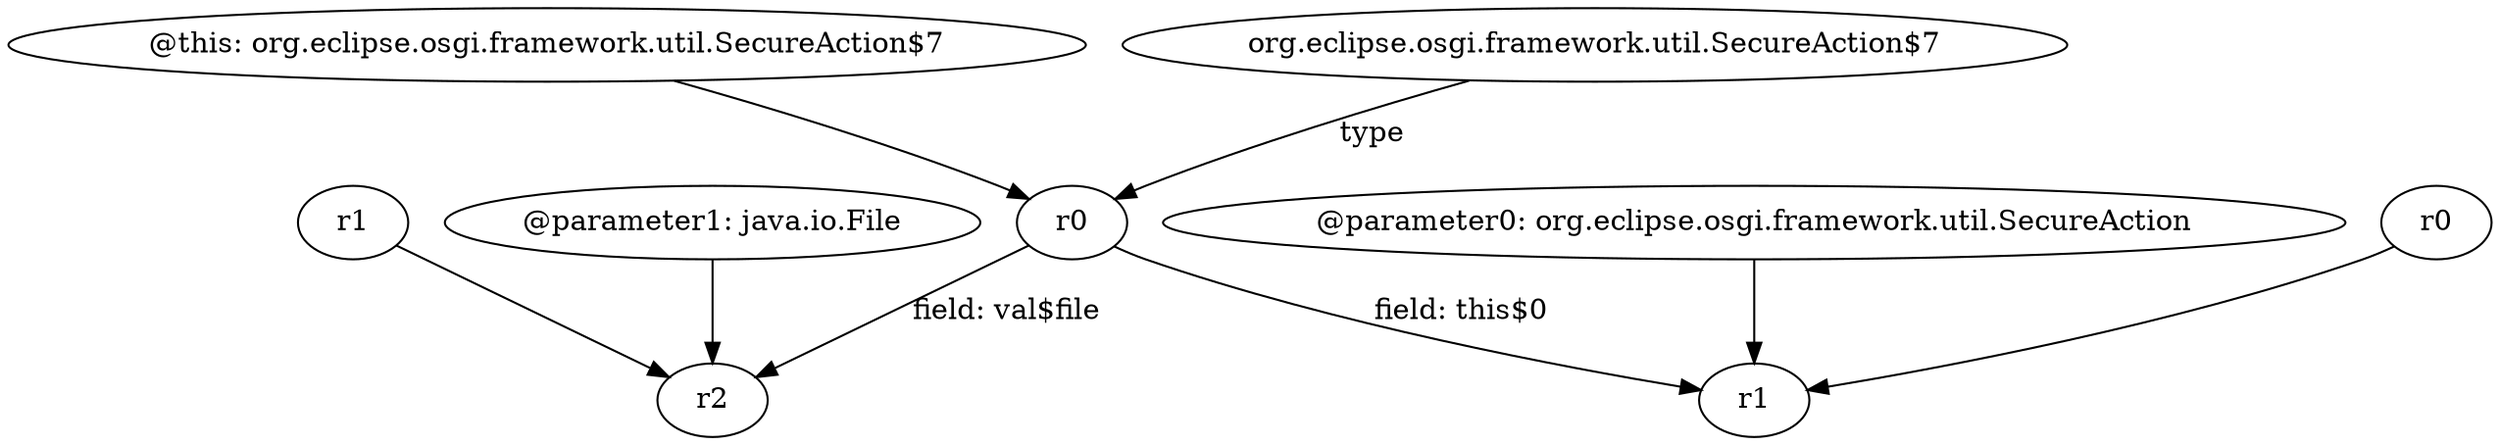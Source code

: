 digraph g {
0[label="r0"]
1[label="r2"]
0->1[label="field: val$file"]
2[label="@parameter1: java.io.File"]
2->1[label=""]
3[label="r1"]
3->1[label=""]
4[label="@parameter0: org.eclipse.osgi.framework.util.SecureAction"]
5[label="r1"]
4->5[label=""]
0->5[label="field: this$0"]
6[label="r0"]
6->5[label=""]
7[label="@this: org.eclipse.osgi.framework.util.SecureAction$7"]
7->0[label=""]
8[label="org.eclipse.osgi.framework.util.SecureAction$7"]
8->0[label="type"]
}